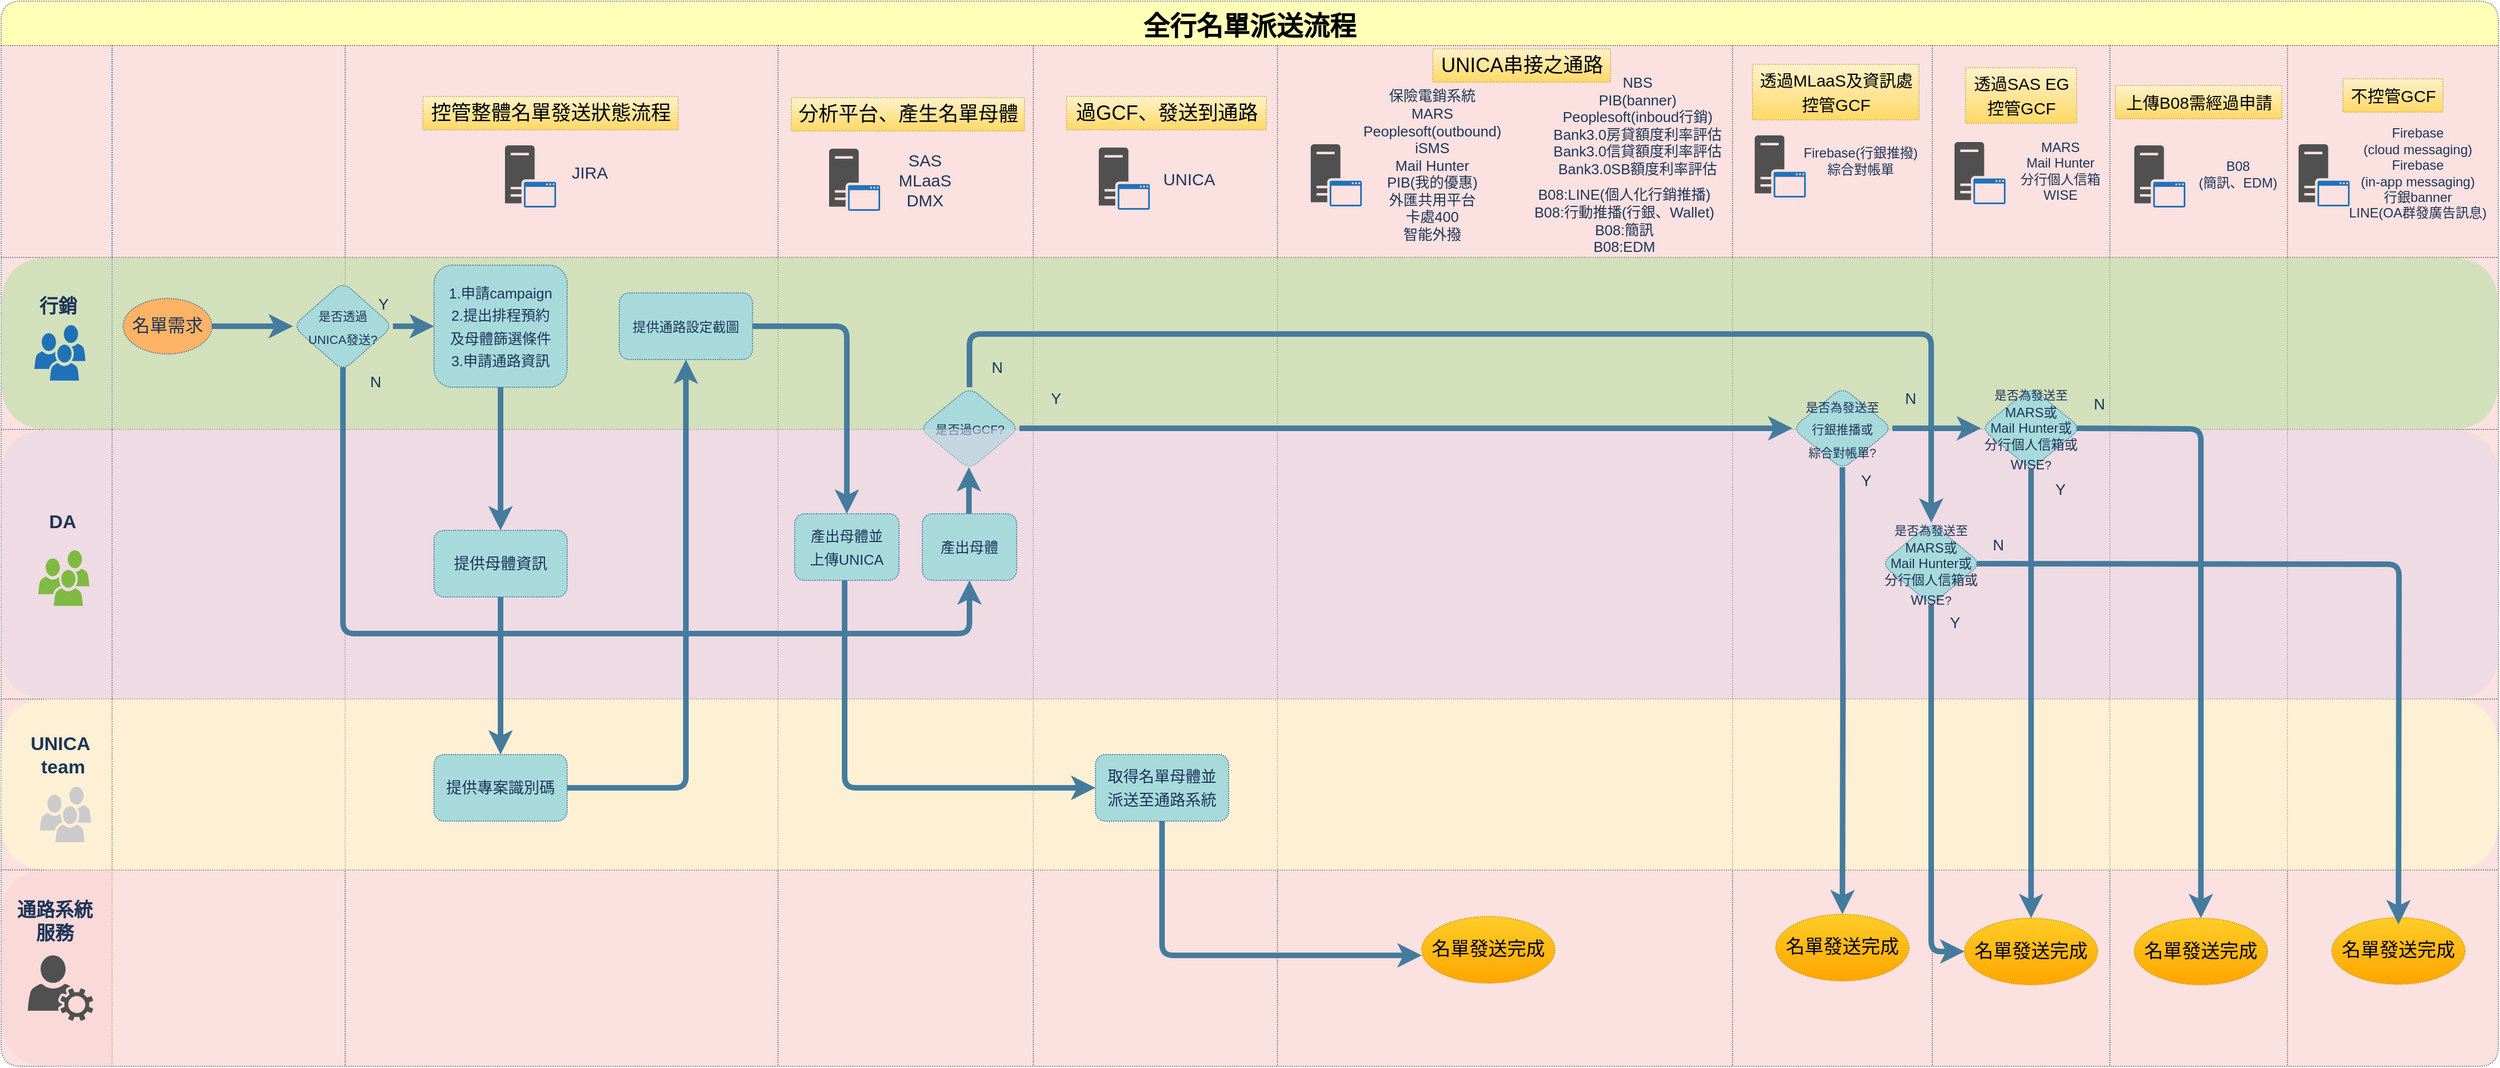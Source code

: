<mxfile version="20.0.1" type="github">
  <diagram id="puESU1Xp0VZ92eHGtiXO" name="全行名單流程">
    <mxGraphModel dx="1408" dy="748" grid="1" gridSize="10" guides="1" tooltips="1" connect="1" arrows="1" fold="1" page="1" pageScale="1" pageWidth="1600" pageHeight="900" math="0" shadow="0">
      <root>
        <mxCell id="0" />
        <mxCell id="1" parent="0" />
        <mxCell id="UMTA41j7bZhNf6njEWew-1" value="全行名單派送流程" style="shape=table;childLayout=tableLayout;startSize=40;collapsible=0;recursiveResize=0;expand=0;fontStyle=1;rounded=1;strokeColor=#36393d;fillColor=#ffff88;fontSize=24;dashed=1;dashPattern=1 1;swimlaneFillColor=#F8CECC;arcSize=15;opacity=60;" parent="1" vertex="1">
          <mxGeometry x="80" y="40" width="2250" height="960" as="geometry" />
        </mxCell>
        <mxCell id="w_BIVJK4_qSYrG3gyEWa-11" style="shape=tableRow;horizontal=0;startSize=100;swimlaneHead=0;swimlaneBody=0;top=0;left=0;bottom=0;right=0;dropTarget=0;fillColor=none;collapsible=0;recursiveResize=0;expand=0;fontStyle=1;rounded=1;fontColor=#1D3557;strokeColor=#457B9D;dashed=1;dashPattern=1 1;" parent="UMTA41j7bZhNf6njEWew-1" vertex="1">
          <mxGeometry y="40" width="2250" height="191" as="geometry" />
        </mxCell>
        <mxCell id="5WM7OzFjDkamJJKNZSvt-9" style="swimlane;swimlaneHead=0;swimlaneBody=0;fontStyle=0;connectable=0;fillColor=none;startSize=0;collapsible=0;recursiveResize=0;expand=0;fontStyle=1;rounded=1;fontColor=#1D3557;strokeColor=#457B9D;dashed=1;dashPattern=1 1;" parent="w_BIVJK4_qSYrG3gyEWa-11" vertex="1">
          <mxGeometry x="100" width="210" height="191" as="geometry">
            <mxRectangle width="210" height="191" as="alternateBounds" />
          </mxGeometry>
        </mxCell>
        <mxCell id="w_BIVJK4_qSYrG3gyEWa-12" style="swimlane;swimlaneHead=0;swimlaneBody=0;fontStyle=0;connectable=0;fillColor=none;startSize=0;collapsible=0;recursiveResize=0;expand=0;fontStyle=1;rounded=1;fontColor=#1D3557;strokeColor=#457B9D;dashed=1;dashPattern=1 1;" parent="w_BIVJK4_qSYrG3gyEWa-11" vertex="1">
          <mxGeometry x="310" width="390" height="191" as="geometry">
            <mxRectangle width="390" height="191" as="alternateBounds" />
          </mxGeometry>
        </mxCell>
        <mxCell id="w_BIVJK4_qSYrG3gyEWa-28" value="&lt;font style=&quot;font-size: 15px;&quot;&gt;JIRA&lt;/font&gt;" style="text;html=1;resizable=0;autosize=1;align=center;verticalAlign=middle;points=[];fillColor=none;strokeColor=none;rounded=1;fontColor=#1D3557;fontSize=25;dashed=1;dashPattern=1 1;" parent="w_BIVJK4_qSYrG3gyEWa-12" vertex="1">
          <mxGeometry x="195" y="90" width="50" height="40" as="geometry" />
        </mxCell>
        <mxCell id="SjREfzZsGC1jxPRMe95D-23" value="" style="pointerEvents=1;shadow=0;dashed=1;html=1;strokeColor=none;fillColor=#505050;labelPosition=center;verticalLabelPosition=bottom;verticalAlign=top;outlineConnect=0;align=center;shape=mxgraph.office.servers.application_server_blue;rounded=1;fontSize=20;fontColor=#1D3557;dashPattern=1 1;" parent="w_BIVJK4_qSYrG3gyEWa-12" vertex="1">
          <mxGeometry x="144" y="90" width="46" height="56" as="geometry" />
        </mxCell>
        <mxCell id="jLm4mOwfWfzToB2sMfA3-2" value="控管整體名單發送狀態流程" style="text;html=1;resizable=0;autosize=1;align=center;verticalAlign=middle;points=[];fillColor=#fff2cc;strokeColor=#d6b656;rounded=0;dashed=1;dashPattern=1 1;fontSize=18;gradientColor=#ffd966;" parent="w_BIVJK4_qSYrG3gyEWa-12" vertex="1">
          <mxGeometry x="70" y="46" width="230" height="30" as="geometry" />
        </mxCell>
        <mxCell id="w_BIVJK4_qSYrG3gyEWa-13" style="swimlane;swimlaneHead=0;swimlaneBody=0;fontStyle=0;connectable=0;fillColor=none;startSize=0;collapsible=0;recursiveResize=0;expand=0;fontStyle=1;rounded=1;fontColor=#1D3557;strokeColor=#457B9D;dashed=1;dashPattern=1 1;" parent="w_BIVJK4_qSYrG3gyEWa-11" vertex="1">
          <mxGeometry x="700" width="230" height="191" as="geometry">
            <mxRectangle width="230" height="191" as="alternateBounds" />
          </mxGeometry>
        </mxCell>
        <mxCell id="SjREfzZsGC1jxPRMe95D-1" value="&lt;div style=&quot;font-size: 15px;&quot;&gt;&lt;font style=&quot;font-size: 15px;&quot;&gt;SAS&lt;/font&gt;&lt;/div&gt;&lt;div style=&quot;font-size: 15px;&quot;&gt;&lt;font style=&quot;font-size: 15px;&quot;&gt;MLaaS&lt;/font&gt;&lt;/div&gt;&lt;div style=&quot;font-size: 15px;&quot;&gt;&lt;font style=&quot;font-size: 15px;&quot;&gt;DMX&lt;/font&gt;&lt;/div&gt;" style="text;html=1;resizable=0;autosize=1;align=center;verticalAlign=middle;points=[];fillColor=none;strokeColor=none;rounded=1;fontSize=15;fontColor=#1D3557;dashed=1;dashPattern=1 1;" parent="w_BIVJK4_qSYrG3gyEWa-13" vertex="1">
          <mxGeometry x="102" y="91" width="60" height="60" as="geometry" />
        </mxCell>
        <mxCell id="SjREfzZsGC1jxPRMe95D-24" value="" style="pointerEvents=1;shadow=0;dashed=1;html=1;strokeColor=none;fillColor=#505050;labelPosition=center;verticalLabelPosition=bottom;verticalAlign=top;outlineConnect=0;align=center;shape=mxgraph.office.servers.application_server_blue;rounded=1;fontSize=20;fontColor=#1D3557;dashPattern=1 1;" parent="w_BIVJK4_qSYrG3gyEWa-13" vertex="1">
          <mxGeometry x="46" y="93" width="46" height="56" as="geometry" />
        </mxCell>
        <mxCell id="QNSCKvZcCUtr9aruzuNG-1" value="分析平台、產生名單母體" style="text;html=1;resizable=0;autosize=1;align=center;verticalAlign=middle;points=[];fillColor=#fff2cc;strokeColor=#d6b656;rounded=0;dashed=1;dashPattern=1 1;fontSize=18;gradientColor=#ffd966;" parent="w_BIVJK4_qSYrG3gyEWa-13" vertex="1">
          <mxGeometry x="12" y="47" width="210" height="30" as="geometry" />
        </mxCell>
        <mxCell id="w_BIVJK4_qSYrG3gyEWa-14" style="swimlane;swimlaneHead=0;swimlaneBody=0;fontStyle=0;connectable=0;fillColor=none;startSize=0;collapsible=0;recursiveResize=0;expand=0;fontStyle=1;rounded=1;fontColor=#1D3557;strokeColor=#457B9D;dashed=1;dashPattern=1 1;" parent="w_BIVJK4_qSYrG3gyEWa-11" vertex="1">
          <mxGeometry x="930" width="220" height="191" as="geometry">
            <mxRectangle width="220" height="191" as="alternateBounds" />
          </mxGeometry>
        </mxCell>
        <mxCell id="SjREfzZsGC1jxPRMe95D-25" value="" style="pointerEvents=1;shadow=0;dashed=1;html=1;strokeColor=none;fillColor=#505050;labelPosition=center;verticalLabelPosition=bottom;verticalAlign=top;outlineConnect=0;align=center;shape=mxgraph.office.servers.application_server_blue;rounded=1;fontSize=20;fontColor=#1D3557;dashPattern=1 1;" parent="w_BIVJK4_qSYrG3gyEWa-14" vertex="1">
          <mxGeometry x="59" y="92" width="46" height="56" as="geometry" />
        </mxCell>
        <mxCell id="SjREfzZsGC1jxPRMe95D-26" value="&lt;div style=&quot;font-size: 15px;&quot;&gt;UNICA&lt;/div&gt;" style="text;html=1;resizable=0;autosize=1;align=center;verticalAlign=middle;points=[];fillColor=none;strokeColor=none;rounded=1;fontSize=15;fontColor=#1D3557;dashed=1;dashPattern=1 1;" parent="w_BIVJK4_qSYrG3gyEWa-14" vertex="1">
          <mxGeometry x="110" y="110" width="60" height="20" as="geometry" />
        </mxCell>
        <mxCell id="QNSCKvZcCUtr9aruzuNG-2" value="過GCF、發送到通路" style="text;html=1;resizable=0;autosize=1;align=center;verticalAlign=middle;points=[];fillColor=#fff2cc;strokeColor=#d6b656;rounded=0;dashed=1;dashPattern=1 1;fontSize=18;gradientColor=#ffd966;" parent="w_BIVJK4_qSYrG3gyEWa-14" vertex="1">
          <mxGeometry x="30" y="46" width="180" height="30" as="geometry" />
        </mxCell>
        <mxCell id="SjREfzZsGC1jxPRMe95D-9" style="swimlane;swimlaneHead=0;swimlaneBody=0;fontStyle=0;connectable=0;fillColor=none;startSize=0;collapsible=0;recursiveResize=0;expand=0;fontStyle=1;rounded=1;fontColor=#1D3557;strokeColor=#457B9D;dashed=1;dashPattern=1 1;" parent="w_BIVJK4_qSYrG3gyEWa-11" vertex="1">
          <mxGeometry x="1150" width="410" height="191" as="geometry">
            <mxRectangle width="410" height="191" as="alternateBounds" />
          </mxGeometry>
        </mxCell>
        <mxCell id="SjREfzZsGC1jxPRMe95D-27" value="" style="pointerEvents=1;shadow=0;dashed=1;html=1;strokeColor=none;fillColor=#505050;labelPosition=center;verticalLabelPosition=bottom;verticalAlign=top;outlineConnect=0;align=center;shape=mxgraph.office.servers.application_server_blue;rounded=1;fontSize=20;fontColor=#1D3557;dashPattern=1 1;" parent="SjREfzZsGC1jxPRMe95D-9" vertex="1">
          <mxGeometry x="30" y="89" width="46" height="56" as="geometry" />
        </mxCell>
        <mxCell id="SjREfzZsGC1jxPRMe95D-29" value="&lt;div style=&quot;font-size: 13px;&quot;&gt;NBS&lt;/div&gt;&lt;div style=&quot;font-size: 13px;&quot;&gt;PIB(banner)&lt;/div&gt;&lt;div style=&quot;font-size: 13px;&quot;&gt;Peoplesoft(inboud行銷)&lt;/div&gt;&lt;div style=&quot;font-size: 13px;&quot;&gt;&lt;span style=&quot;background-color: initial; font-size: 13px;&quot;&gt;Bank3.0房貸額度利率評估&lt;/span&gt;&lt;br style=&quot;font-size: 13px;&quot;&gt;&lt;/div&gt;&lt;div style=&quot;font-size: 13px;&quot;&gt;Bank3.0信貸額度利率評估&lt;/div&gt;&lt;div style=&quot;font-size: 13px;&quot;&gt;Bank3.0SB額度利率評估&lt;/div&gt;&lt;div style=&quot;font-size: 13px;&quot;&gt;&lt;br style=&quot;font-size: 13px;&quot;&gt;&lt;/div&gt;" style="text;html=1;resizable=0;autosize=1;align=center;verticalAlign=middle;points=[];fillColor=none;strokeColor=none;rounded=1;fontSize=13;fontColor=#1D3557;dashed=1;dashPattern=1 1;" parent="SjREfzZsGC1jxPRMe95D-9" vertex="1">
          <mxGeometry x="239" y="20" width="170" height="120" as="geometry" />
        </mxCell>
        <mxCell id="SjREfzZsGC1jxPRMe95D-30" value="&lt;font style=&quot;font-size: 13px;&quot;&gt;B08:LINE(個人化行銷推播)&lt;br style=&quot;font-size: 13px;&quot;&gt;B08:行動推播(行銀、Wallet)&lt;br style=&quot;font-size: 13px;&quot;&gt;B08:簡訊&lt;br style=&quot;font-size: 13px;&quot;&gt;B08:EDM&lt;br style=&quot;font-size: 13px;&quot;&gt;&lt;/font&gt;" style="text;html=1;resizable=0;autosize=1;align=center;verticalAlign=middle;points=[];fillColor=none;strokeColor=none;rounded=1;fontSize=13;fontColor=#1D3557;dashed=1;dashPattern=1 1;" parent="SjREfzZsGC1jxPRMe95D-9" vertex="1">
          <mxGeometry x="222" y="123" width="180" height="70" as="geometry" />
        </mxCell>
        <mxCell id="QNSCKvZcCUtr9aruzuNG-3" value="&lt;div style=&quot;font-size: 13px;&quot;&gt;保險電銷系統&lt;/div&gt;&lt;div style=&quot;font-size: 13px;&quot;&gt;MARS&lt;/div&gt;&lt;div style=&quot;font-size: 13px;&quot;&gt;Peoplesoft(outbound)&lt;/div&gt;&lt;div style=&quot;font-size: 13px;&quot;&gt;iSMS&lt;/div&gt;&lt;div style=&quot;font-size: 13px;&quot;&gt;Mail Hunter&lt;/div&gt;&lt;div style=&quot;font-size: 13px;&quot;&gt;PIB(我的優惠)&lt;/div&gt;&lt;div style=&quot;font-size: 13px;&quot;&gt;外匯共用平台&lt;/div&gt;&lt;div style=&quot;font-size: 13px;&quot;&gt;卡處400&lt;/div&gt;&lt;div style=&quot;font-size: 13px;&quot;&gt;智能外撥&lt;/div&gt;" style="text;html=1;resizable=0;autosize=1;align=center;verticalAlign=middle;points=[];fillColor=none;strokeColor=none;rounded=0;dashed=1;dashPattern=1 1;fontSize=13;fontColor=#1D3557;" parent="SjREfzZsGC1jxPRMe95D-9" vertex="1">
          <mxGeometry x="69" y="33" width="140" height="150" as="geometry" />
        </mxCell>
        <mxCell id="QNSCKvZcCUtr9aruzuNG-17" value="UNICA串接之通路" style="text;html=1;resizable=0;autosize=1;align=center;verticalAlign=middle;points=[];fillColor=#fff2cc;strokeColor=#d6b656;rounded=0;dashed=1;dashPattern=1 1;fontSize=18;gradientColor=#ffd966;" parent="SjREfzZsGC1jxPRMe95D-9" vertex="1">
          <mxGeometry x="140" y="3" width="160" height="30" as="geometry" />
        </mxCell>
        <mxCell id="SjREfzZsGC1jxPRMe95D-6" style="swimlane;swimlaneHead=0;swimlaneBody=0;fontStyle=0;connectable=0;fillColor=none;startSize=0;collapsible=0;recursiveResize=0;expand=0;fontStyle=1;rounded=1;fontColor=#1D3557;strokeColor=#457B9D;dashed=1;dashPattern=1 1;" parent="w_BIVJK4_qSYrG3gyEWa-11" vertex="1">
          <mxGeometry x="1560" width="180" height="191" as="geometry">
            <mxRectangle width="180" height="191" as="alternateBounds" />
          </mxGeometry>
        </mxCell>
        <mxCell id="SjREfzZsGC1jxPRMe95D-31" value="" style="pointerEvents=1;shadow=0;dashed=1;html=1;strokeColor=none;fillColor=#505050;labelPosition=center;verticalLabelPosition=bottom;verticalAlign=top;outlineConnect=0;align=center;shape=mxgraph.office.servers.application_server_blue;rounded=1;fontSize=20;fontColor=#1D3557;dashPattern=1 1;" parent="SjREfzZsGC1jxPRMe95D-6" vertex="1">
          <mxGeometry x="20" y="81" width="46" height="56" as="geometry" />
        </mxCell>
        <mxCell id="SjREfzZsGC1jxPRMe95D-32" value="&lt;div style=&quot;font-size: 12px;&quot;&gt;&lt;font style=&quot;font-size: 12px;&quot;&gt;Firebase(行銀推撥)&lt;/font&gt;&lt;/div&gt;&lt;div style=&quot;font-size: 12px;&quot;&gt;&lt;font style=&quot;font-size: 12px;&quot;&gt;綜合對帳單&lt;/font&gt;&lt;/div&gt;" style="text;html=1;resizable=0;autosize=1;align=center;verticalAlign=middle;points=[];fillColor=none;strokeColor=none;rounded=1;fontSize=12;fontColor=#1D3557;dashed=1;dashPattern=1 1;" parent="SjREfzZsGC1jxPRMe95D-6" vertex="1">
          <mxGeometry x="55" y="89" width="120" height="30" as="geometry" />
        </mxCell>
        <mxCell id="QNSCKvZcCUtr9aruzuNG-18" value="&lt;font style=&quot;font-size: 15px;&quot;&gt;透過MLaaS及資訊處&lt;br&gt;控管GCF&lt;/font&gt;" style="text;html=1;resizable=0;autosize=1;align=center;verticalAlign=middle;points=[];fillColor=#fff2cc;strokeColor=#d6b656;rounded=0;dashed=1;dashPattern=1 1;fontSize=18;gradientColor=#ffd966;" parent="SjREfzZsGC1jxPRMe95D-6" vertex="1">
          <mxGeometry x="18" y="17" width="150" height="50" as="geometry" />
        </mxCell>
        <mxCell id="SjREfzZsGC1jxPRMe95D-3" style="swimlane;swimlaneHead=0;swimlaneBody=0;fontStyle=0;connectable=0;fillColor=none;startSize=0;collapsible=0;recursiveResize=0;expand=0;fontStyle=1;rounded=1;fontColor=#1D3557;strokeColor=#457B9D;dashed=1;dashPattern=1 1;" parent="w_BIVJK4_qSYrG3gyEWa-11" vertex="1">
          <mxGeometry x="1740" width="160" height="191" as="geometry">
            <mxRectangle width="160" height="191" as="alternateBounds" />
          </mxGeometry>
        </mxCell>
        <mxCell id="SjREfzZsGC1jxPRMe95D-33" value="" style="pointerEvents=1;shadow=0;dashed=1;html=1;strokeColor=none;fillColor=#505050;labelPosition=center;verticalLabelPosition=bottom;verticalAlign=top;outlineConnect=0;align=center;shape=mxgraph.office.servers.application_server_blue;rounded=1;fontSize=20;fontColor=#1D3557;dashPattern=1 1;" parent="SjREfzZsGC1jxPRMe95D-3" vertex="1">
          <mxGeometry x="20" y="87" width="46" height="56" as="geometry" />
        </mxCell>
        <mxCell id="SjREfzZsGC1jxPRMe95D-34" value="&lt;div style=&quot;font-size: 12px;&quot;&gt;&lt;div&gt;MARS&lt;/div&gt;&lt;div&gt;Mail Hunter&lt;/div&gt;&lt;div&gt;分行個人信箱&lt;/div&gt;&lt;div&gt;WISE&lt;/div&gt;&lt;/div&gt;" style="text;html=1;resizable=0;autosize=1;align=center;verticalAlign=middle;points=[];fillColor=none;strokeColor=none;rounded=1;fontSize=12;fontColor=#1D3557;dashed=1;dashPattern=1 1;" parent="SjREfzZsGC1jxPRMe95D-3" vertex="1">
          <mxGeometry x="70" y="83" width="90" height="60" as="geometry" />
        </mxCell>
        <mxCell id="xFturlOaTy55xNONetLh-1" value="&lt;font style=&quot;font-size: 15px;&quot;&gt;透過SAS EG&lt;br&gt;控管GCF&lt;/font&gt;" style="text;html=1;resizable=0;autosize=1;align=center;verticalAlign=middle;points=[];fillColor=#fff2cc;strokeColor=#d6b656;rounded=0;dashed=1;dashPattern=1 1;fontSize=18;gradientColor=#ffd966;" parent="SjREfzZsGC1jxPRMe95D-3" vertex="1">
          <mxGeometry x="30" y="20" width="100" height="50" as="geometry" />
        </mxCell>
        <mxCell id="w_BIVJK4_qSYrG3gyEWa-15" style="swimlane;swimlaneHead=0;swimlaneBody=0;fontStyle=0;connectable=0;fillColor=none;startSize=0;collapsible=0;recursiveResize=0;expand=0;fontStyle=1;rounded=1;fontColor=#1D3557;strokeColor=#457B9D;dashed=1;dashPattern=1 1;" parent="w_BIVJK4_qSYrG3gyEWa-11" vertex="1">
          <mxGeometry x="1900" width="160" height="191" as="geometry">
            <mxRectangle width="160" height="191" as="alternateBounds" />
          </mxGeometry>
        </mxCell>
        <mxCell id="SjREfzZsGC1jxPRMe95D-41" value="" style="pointerEvents=1;shadow=0;dashed=1;html=1;strokeColor=none;fillColor=#505050;labelPosition=center;verticalLabelPosition=bottom;verticalAlign=top;outlineConnect=0;align=center;shape=mxgraph.office.servers.application_server_blue;rounded=1;fontSize=20;fontColor=#1D3557;dashPattern=1 1;" parent="w_BIVJK4_qSYrG3gyEWa-15" vertex="1">
          <mxGeometry x="22" y="90" width="46" height="56" as="geometry" />
        </mxCell>
        <mxCell id="SjREfzZsGC1jxPRMe95D-42" value="&lt;div style=&quot;font-size: 12px;&quot;&gt;&lt;div&gt;B08&lt;/div&gt;&lt;div&gt;(簡訊、EDM)&lt;/div&gt;&lt;/div&gt;" style="text;html=1;resizable=0;autosize=1;align=center;verticalAlign=middle;points=[];fillColor=none;strokeColor=none;rounded=1;fontSize=12;fontColor=#1D3557;dashed=1;dashPattern=1 1;" parent="w_BIVJK4_qSYrG3gyEWa-15" vertex="1">
          <mxGeometry x="70" y="101" width="90" height="30" as="geometry" />
        </mxCell>
        <mxCell id="xFturlOaTy55xNONetLh-2" value="&lt;font style=&quot;font-size: 15px;&quot;&gt;上傳B08需經過申請&lt;br&gt;&lt;/font&gt;" style="text;html=1;resizable=0;autosize=1;align=center;verticalAlign=middle;points=[];fillColor=#fff2cc;strokeColor=#d6b656;rounded=0;dashed=1;dashPattern=1 1;fontSize=18;gradientColor=#ffd966;" parent="w_BIVJK4_qSYrG3gyEWa-15" vertex="1">
          <mxGeometry x="5" y="36" width="150" height="30" as="geometry" />
        </mxCell>
        <mxCell id="SjREfzZsGC1jxPRMe95D-37" style="swimlane;swimlaneHead=0;swimlaneBody=0;fontStyle=0;connectable=0;fillColor=none;startSize=0;collapsible=0;recursiveResize=0;expand=0;fontStyle=1;rounded=1;fontColor=#1D3557;strokeColor=#457B9D;dashed=1;dashPattern=1 1;" parent="w_BIVJK4_qSYrG3gyEWa-11" vertex="1">
          <mxGeometry x="2060" width="190" height="191" as="geometry">
            <mxRectangle width="190" height="191" as="alternateBounds" />
          </mxGeometry>
        </mxCell>
        <mxCell id="SjREfzZsGC1jxPRMe95D-36" value="&lt;div style=&quot;&quot;&gt;&lt;div style=&quot;&quot;&gt;Firebase&lt;/div&gt;&lt;div style=&quot;&quot;&gt;(cloud messaging)&lt;/div&gt;&lt;div style=&quot;&quot;&gt;Firebase&lt;/div&gt;&lt;div style=&quot;&quot;&gt;(in-app messaging)&lt;/div&gt;&lt;div style=&quot;&quot;&gt;行銀banner&lt;/div&gt;&lt;div style=&quot;&quot;&gt;LINE(OA群發廣告訊息)&lt;/div&gt;&lt;/div&gt;" style="text;html=1;resizable=0;autosize=1;align=center;verticalAlign=middle;points=[];fillColor=none;strokeColor=none;rounded=1;fontSize=12;fontColor=#1D3557;dashed=1;dashPattern=1 1;" parent="SjREfzZsGC1jxPRMe95D-37" vertex="1">
          <mxGeometry x="47" y="70" width="140" height="90" as="geometry" />
        </mxCell>
        <mxCell id="SjREfzZsGC1jxPRMe95D-35" value="" style="pointerEvents=1;shadow=0;dashed=1;html=1;strokeColor=none;fillColor=#505050;labelPosition=center;verticalLabelPosition=bottom;verticalAlign=top;outlineConnect=0;align=center;shape=mxgraph.office.servers.application_server_blue;rounded=1;fontSize=20;fontColor=#1D3557;dashPattern=1 1;" parent="SjREfzZsGC1jxPRMe95D-37" vertex="1">
          <mxGeometry x="10" y="89" width="46" height="56" as="geometry" />
        </mxCell>
        <mxCell id="xFturlOaTy55xNONetLh-3" value="&lt;font style=&quot;font-size: 15px;&quot;&gt;不控管GCF&lt;br&gt;&lt;/font&gt;" style="text;html=1;resizable=0;autosize=1;align=center;verticalAlign=middle;points=[];fillColor=#fff2cc;strokeColor=#d6b656;rounded=0;dashed=1;dashPattern=1 1;fontSize=18;gradientColor=#ffd966;" parent="SjREfzZsGC1jxPRMe95D-37" vertex="1">
          <mxGeometry x="50" y="30" width="90" height="30" as="geometry" />
        </mxCell>
        <mxCell id="w_BIVJK4_qSYrG3gyEWa-6" style="shape=tableRow;horizontal=0;startSize=100;swimlaneHead=0;swimlaneBody=0;top=0;left=0;bottom=0;right=0;dropTarget=0;fillColor=#B9E0A5;collapsible=0;recursiveResize=0;expand=0;fontStyle=1;rounded=1;fontColor=#1D3557;strokeColor=#457B9D;dashed=1;dashPattern=1 1;swimlaneFillColor=#B9E0A5;opacity=60;" parent="UMTA41j7bZhNf6njEWew-1" vertex="1">
          <mxGeometry y="231" width="2250" height="155" as="geometry" />
        </mxCell>
        <mxCell id="5WM7OzFjDkamJJKNZSvt-10" style="swimlane;swimlaneHead=0;swimlaneBody=0;fontStyle=0;connectable=0;fillColor=#B9E0A5;startSize=0;collapsible=0;recursiveResize=0;expand=0;fontStyle=1;rounded=1;fontColor=#1D3557;strokeColor=#457B9D;dashed=1;dashPattern=1 1;" parent="w_BIVJK4_qSYrG3gyEWa-6" vertex="1">
          <mxGeometry x="100" width="210" height="155" as="geometry">
            <mxRectangle width="210" height="155" as="alternateBounds" />
          </mxGeometry>
        </mxCell>
        <mxCell id="5WM7OzFjDkamJJKNZSvt-2" value="&lt;font style=&quot;font-size: 16px;&quot;&gt;名單需求&lt;/font&gt;" style="ellipse;whiteSpace=wrap;html=1;rounded=1;fontSize=17;fontColor=#1D3557;strokeColor=#457B9D;fillColor=#FFB366;dashed=1;dashPattern=1 1;" parent="5WM7OzFjDkamJJKNZSvt-10" vertex="1">
          <mxGeometry x="10" y="37" width="80" height="50" as="geometry" />
        </mxCell>
        <mxCell id="5WM7OzFjDkamJJKNZSvt-20" value="&lt;font style=&quot;font-size: 14px;&quot;&gt;N&lt;/font&gt;" style="text;html=1;resizable=0;autosize=1;align=center;verticalAlign=middle;points=[];fillColor=none;strokeColor=none;rounded=1;fontSize=13;fontColor=#1D3557;dashed=1;dashPattern=1 1;" parent="5WM7OzFjDkamJJKNZSvt-10" vertex="1">
          <mxGeometry x="222" y="102" width="30" height="20" as="geometry" />
        </mxCell>
        <mxCell id="w_BIVJK4_qSYrG3gyEWa-7" value="" style="swimlane;swimlaneHead=0;swimlaneBody=0;fontStyle=0;connectable=0;fillColor=#B9E0A5;startSize=0;collapsible=0;recursiveResize=0;expand=0;fontStyle=1;rounded=1;fontColor=#1D3557;strokeColor=#457B9D;dashed=1;dashPattern=1 1;" parent="w_BIVJK4_qSYrG3gyEWa-6" vertex="1">
          <mxGeometry x="310" width="390" height="155" as="geometry">
            <mxRectangle width="390" height="155" as="alternateBounds" />
          </mxGeometry>
        </mxCell>
        <mxCell id="5WM7OzFjDkamJJKNZSvt-15" value="&lt;font style=&quot;font-size: 13px;&quot;&gt;1.申請campaign&lt;br&gt;2.提出排程預約&lt;br&gt;及母體篩選條件&lt;br&gt;3.申請通路資訊&lt;br&gt;&lt;/font&gt;" style="whiteSpace=wrap;html=1;fontSize=17;fillColor=#A8DADC;strokeColor=#457B9D;fontColor=#1D3557;rounded=1;dashed=1;dashPattern=1 1;" parent="w_BIVJK4_qSYrG3gyEWa-7" vertex="1">
          <mxGeometry x="80" y="7" width="120" height="110" as="geometry" />
        </mxCell>
        <mxCell id="5WM7OzFjDkamJJKNZSvt-5" value="&lt;font style=&quot;font-size: 11px;&quot;&gt;是否透過&lt;br&gt;UNICA發送?&lt;/font&gt;" style="rhombus;whiteSpace=wrap;html=1;fontSize=17;fillColor=#A8DADC;strokeColor=#457B9D;fontColor=#1D3557;rounded=1;dashed=1;dashPattern=1 1;" parent="w_BIVJK4_qSYrG3gyEWa-7" vertex="1">
          <mxGeometry x="-47" y="22" width="90" height="80" as="geometry" />
        </mxCell>
        <mxCell id="5WM7OzFjDkamJJKNZSvt-16" value="" style="edgeStyle=orthogonalEdgeStyle;rounded=1;orthogonalLoop=1;jettySize=auto;html=1;fontSize=11;fontColor=#1D3557;strokeColor=#457B9D;fillColor=#A8DADC;jumpSize=13;strokeWidth=5;exitX=1;exitY=0.5;exitDx=0;exitDy=0;" parent="w_BIVJK4_qSYrG3gyEWa-7" source="5WM7OzFjDkamJJKNZSvt-5" target="5WM7OzFjDkamJJKNZSvt-15" edge="1">
          <mxGeometry relative="1" as="geometry">
            <mxPoint x="20" y="62" as="sourcePoint" />
          </mxGeometry>
        </mxCell>
        <mxCell id="5WM7OzFjDkamJJKNZSvt-17" value="&lt;font style=&quot;font-size: 14px;&quot;&gt;Y&lt;/font&gt;" style="text;html=1;resizable=0;autosize=1;align=center;verticalAlign=middle;points=[];fillColor=none;strokeColor=none;rounded=1;fontSize=13;fontColor=#1D3557;dashed=1;dashPattern=1 1;" parent="w_BIVJK4_qSYrG3gyEWa-7" vertex="1">
          <mxGeometry x="24" y="32" width="20" height="20" as="geometry" />
        </mxCell>
        <mxCell id="w_BIVJK4_qSYrG3gyEWa-8" style="swimlane;swimlaneHead=0;swimlaneBody=0;fontStyle=0;connectable=0;fillColor=#B9E0A5;startSize=0;collapsible=0;recursiveResize=0;expand=0;fontStyle=1;rounded=1;fontColor=#1D3557;strokeColor=#457B9D;dashed=1;dashPattern=1 1;" parent="w_BIVJK4_qSYrG3gyEWa-6" vertex="1">
          <mxGeometry x="700" width="230" height="155" as="geometry">
            <mxRectangle width="230" height="155" as="alternateBounds" />
          </mxGeometry>
        </mxCell>
        <mxCell id="5WM7OzFjDkamJJKNZSvt-79" value="&lt;font style=&quot;font-size: 12px;&quot;&gt;提供通路設定截圖&lt;/font&gt;" style="whiteSpace=wrap;html=1;fontSize=17;fillColor=#A8DADC;strokeColor=#457B9D;fontColor=#1D3557;rounded=1;dashed=1;dashPattern=1 1;" parent="w_BIVJK4_qSYrG3gyEWa-8" vertex="1">
          <mxGeometry x="-143" y="32" width="120" height="60" as="geometry" />
        </mxCell>
        <mxCell id="5lU_nhnVXa3-YzZA6gmE-12" value="&lt;font style=&quot;font-size: 11px;&quot;&gt;是否過GCF?&lt;/font&gt;" style="rhombus;whiteSpace=wrap;html=1;fontSize=17;fillColor=#A8DADC;strokeColor=#457B9D;fontColor=#1D3557;rounded=1;dashed=1;dashPattern=1 1;" vertex="1" parent="w_BIVJK4_qSYrG3gyEWa-8">
          <mxGeometry x="127.5" y="117" width="90" height="74" as="geometry" />
        </mxCell>
        <mxCell id="w_BIVJK4_qSYrG3gyEWa-9" style="swimlane;swimlaneHead=0;swimlaneBody=0;fontStyle=0;connectable=0;fillColor=#B9E0A5;startSize=0;collapsible=0;recursiveResize=0;expand=0;fontStyle=1;rounded=1;fontColor=#1D3557;strokeColor=#457B9D;dashed=1;dashPattern=1 1;" parent="w_BIVJK4_qSYrG3gyEWa-6" vertex="1">
          <mxGeometry x="930" width="220" height="155" as="geometry">
            <mxRectangle width="220" height="155" as="alternateBounds" />
          </mxGeometry>
        </mxCell>
        <mxCell id="5WM7OzFjDkamJJKNZSvt-28" value="&lt;font style=&quot;font-size: 14px;&quot;&gt;N&lt;/font&gt;" style="text;html=1;resizable=0;autosize=1;align=center;verticalAlign=middle;points=[];fillColor=none;strokeColor=none;rounded=1;fontSize=13;fontColor=#1D3557;dashed=1;dashPattern=1 1;arcSize=50;" parent="w_BIVJK4_qSYrG3gyEWa-9" vertex="1">
          <mxGeometry x="-48" y="88.5" width="30" height="20" as="geometry" />
        </mxCell>
        <mxCell id="5WM7OzFjDkamJJKNZSvt-62" value="&lt;font style=&quot;font-size: 14px;&quot;&gt;Y&lt;/font&gt;" style="text;html=1;resizable=0;autosize=1;align=center;verticalAlign=middle;points=[];fillColor=none;strokeColor=none;rounded=1;fontSize=13;fontColor=#1D3557;dashed=1;dashPattern=1 1;" parent="w_BIVJK4_qSYrG3gyEWa-9" vertex="1">
          <mxGeometry x="10" y="117" width="20" height="20" as="geometry" />
        </mxCell>
        <mxCell id="SjREfzZsGC1jxPRMe95D-10" style="swimlane;swimlaneHead=0;swimlaneBody=0;fontStyle=0;connectable=0;fillColor=none;startSize=0;collapsible=0;recursiveResize=0;expand=0;fontStyle=1;rounded=1;fontColor=#1D3557;strokeColor=#457B9D;dashed=1;dashPattern=1 1;" parent="w_BIVJK4_qSYrG3gyEWa-6" vertex="1">
          <mxGeometry x="1150" width="410" height="155" as="geometry">
            <mxRectangle width="410" height="155" as="alternateBounds" />
          </mxGeometry>
        </mxCell>
        <mxCell id="SjREfzZsGC1jxPRMe95D-7" style="swimlane;swimlaneHead=0;swimlaneBody=0;fontStyle=0;connectable=0;fillColor=none;startSize=0;collapsible=0;recursiveResize=0;expand=0;fontStyle=1;rounded=1;fontColor=#1D3557;strokeColor=#457B9D;dashed=1;dashPattern=1 1;" parent="w_BIVJK4_qSYrG3gyEWa-6" vertex="1">
          <mxGeometry x="1560" width="180" height="155" as="geometry">
            <mxRectangle width="180" height="155" as="alternateBounds" />
          </mxGeometry>
        </mxCell>
        <mxCell id="LSdo99gwDcRK3MonjKgG-8" value="&lt;font style=&quot;font-size: 14px;&quot;&gt;N&lt;/font&gt;" style="text;html=1;resizable=0;autosize=1;align=center;verticalAlign=middle;points=[];fillColor=none;strokeColor=none;rounded=1;fontSize=13;fontColor=#1D3557;dashed=1;dashPattern=1 1;arcSize=50;" parent="SjREfzZsGC1jxPRMe95D-7" vertex="1">
          <mxGeometry x="145" y="117" width="30" height="20" as="geometry" />
        </mxCell>
        <mxCell id="SjREfzZsGC1jxPRMe95D-4" style="swimlane;swimlaneHead=0;swimlaneBody=0;fontStyle=0;connectable=0;fillColor=none;startSize=0;collapsible=0;recursiveResize=0;expand=0;fontStyle=1;rounded=1;fontColor=#1D3557;strokeColor=#457B9D;dashed=1;dashPattern=1 1;" parent="w_BIVJK4_qSYrG3gyEWa-6" vertex="1">
          <mxGeometry x="1740" width="160" height="155" as="geometry">
            <mxRectangle width="160" height="155" as="alternateBounds" />
          </mxGeometry>
        </mxCell>
        <mxCell id="LSdo99gwDcRK3MonjKgG-10" value="&lt;font style=&quot;font-size: 14px;&quot;&gt;N&lt;/font&gt;" style="text;html=1;resizable=0;autosize=1;align=center;verticalAlign=middle;points=[];fillColor=none;strokeColor=none;rounded=1;fontSize=13;fontColor=#1D3557;dashed=1;dashPattern=1 1;arcSize=50;" parent="SjREfzZsGC1jxPRMe95D-4" vertex="1">
          <mxGeometry x="135" y="122" width="30" height="20" as="geometry" />
        </mxCell>
        <mxCell id="w_BIVJK4_qSYrG3gyEWa-10" style="swimlane;swimlaneHead=0;swimlaneBody=0;fontStyle=0;connectable=0;fillColor=none;startSize=0;collapsible=0;recursiveResize=0;expand=0;fontStyle=1;rounded=1;fontColor=#1D3557;strokeColor=#457B9D;dashed=1;dashPattern=1 1;" parent="w_BIVJK4_qSYrG3gyEWa-6" vertex="1">
          <mxGeometry x="1900" width="160" height="155" as="geometry">
            <mxRectangle width="160" height="155" as="alternateBounds" />
          </mxGeometry>
        </mxCell>
        <mxCell id="SjREfzZsGC1jxPRMe95D-38" style="swimlane;swimlaneHead=0;swimlaneBody=0;fontStyle=0;connectable=0;fillColor=none;startSize=0;collapsible=0;recursiveResize=0;expand=0;fontStyle=1;rounded=1;fontColor=#1D3557;strokeColor=#457B9D;dashed=1;dashPattern=1 1;" parent="w_BIVJK4_qSYrG3gyEWa-6" vertex="1">
          <mxGeometry x="2060" width="190" height="155" as="geometry">
            <mxRectangle width="190" height="155" as="alternateBounds" />
          </mxGeometry>
        </mxCell>
        <mxCell id="5WM7OzFjDkamJJKNZSvt-6" value="" style="edgeStyle=orthogonalEdgeStyle;rounded=1;orthogonalLoop=1;jettySize=auto;html=1;fontSize=17;fontColor=#1D3557;strokeColor=#457B9D;fillColor=#A8DADC;jumpSize=13;strokeWidth=5;" parent="w_BIVJK4_qSYrG3gyEWa-6" source="5WM7OzFjDkamJJKNZSvt-2" target="5WM7OzFjDkamJJKNZSvt-5" edge="1">
          <mxGeometry relative="1" as="geometry">
            <mxPoint x="250" y="62" as="targetPoint" />
          </mxGeometry>
        </mxCell>
        <mxCell id="w_BIVJK4_qSYrG3gyEWa-17" style="shape=tableRow;horizontal=0;startSize=100;swimlaneHead=0;swimlaneBody=0;top=0;left=0;bottom=0;right=0;dropTarget=0;fillColor=#e1d5e7;collapsible=0;recursiveResize=0;expand=0;fontStyle=1;rounded=1;strokeColor=#333333;dashed=1;dashPattern=1 1;swimlaneFillColor=#E1D5E7;opacity=50;gradientColor=none;" parent="UMTA41j7bZhNf6njEWew-1" vertex="1">
          <mxGeometry y="386" width="2250" height="243" as="geometry" />
        </mxCell>
        <mxCell id="5WM7OzFjDkamJJKNZSvt-11" style="swimlane;swimlaneHead=0;swimlaneBody=0;fontStyle=0;connectable=0;fillColor=none;startSize=0;collapsible=0;recursiveResize=0;expand=0;fontStyle=1;rounded=1;fontColor=#1D3557;strokeColor=#457B9D;dashed=1;dashPattern=1 1;" parent="w_BIVJK4_qSYrG3gyEWa-17" vertex="1">
          <mxGeometry x="100" width="210" height="243" as="geometry">
            <mxRectangle width="210" height="243" as="alternateBounds" />
          </mxGeometry>
        </mxCell>
        <mxCell id="w_BIVJK4_qSYrG3gyEWa-18" style="swimlane;swimlaneHead=0;swimlaneBody=0;fontStyle=0;connectable=0;fillColor=none;startSize=0;collapsible=0;recursiveResize=0;expand=0;fontStyle=1;rounded=1;fontColor=#1D3557;strokeColor=#457B9D;dashed=1;dashPattern=1 1;" parent="w_BIVJK4_qSYrG3gyEWa-17" vertex="1">
          <mxGeometry x="310" width="390" height="243" as="geometry">
            <mxRectangle width="390" height="243" as="alternateBounds" />
          </mxGeometry>
        </mxCell>
        <mxCell id="5WM7OzFjDkamJJKNZSvt-85" value="&lt;font style=&quot;font-size: 14px;&quot;&gt;提供母體資訊&lt;/font&gt;" style="whiteSpace=wrap;html=1;fontSize=17;fillColor=#A8DADC;strokeColor=#457B9D;fontColor=#1D3557;rounded=1;dashed=1;dashPattern=1 1;" parent="w_BIVJK4_qSYrG3gyEWa-18" vertex="1">
          <mxGeometry x="80" y="91" width="120" height="60" as="geometry" />
        </mxCell>
        <mxCell id="w_BIVJK4_qSYrG3gyEWa-19" style="swimlane;swimlaneHead=0;swimlaneBody=0;fontStyle=0;connectable=0;fillColor=none;startSize=0;collapsible=0;recursiveResize=0;expand=0;fontStyle=1;rounded=1;fontColor=#1D3557;strokeColor=#457B9D;dashed=1;dashPattern=1 1;" parent="w_BIVJK4_qSYrG3gyEWa-17" vertex="1">
          <mxGeometry x="700" width="230" height="243" as="geometry">
            <mxRectangle width="230" height="243" as="alternateBounds" />
          </mxGeometry>
        </mxCell>
        <mxCell id="5WM7OzFjDkamJJKNZSvt-18" value="&lt;font style=&quot;font-size: 13px;&quot;&gt;產出母體並&lt;br&gt;上傳UNICA&lt;/font&gt;" style="whiteSpace=wrap;html=1;fontSize=17;fillColor=#A8DADC;strokeColor=#457B9D;fontColor=#1D3557;rounded=1;dashed=1;dashPattern=1 1;" parent="w_BIVJK4_qSYrG3gyEWa-19" vertex="1">
          <mxGeometry x="15" y="76" width="94" height="60" as="geometry" />
        </mxCell>
        <mxCell id="5lU_nhnVXa3-YzZA6gmE-3" value="&lt;font style=&quot;font-size: 13px;&quot;&gt;產出母體&lt;/font&gt;" style="whiteSpace=wrap;html=1;fontSize=17;fillColor=#A8DADC;strokeColor=#457B9D;fontColor=#1D3557;rounded=1;dashed=1;dashPattern=1 1;" vertex="1" parent="w_BIVJK4_qSYrG3gyEWa-19">
          <mxGeometry x="130" y="76" width="85" height="60" as="geometry" />
        </mxCell>
        <mxCell id="w_BIVJK4_qSYrG3gyEWa-20" style="swimlane;swimlaneHead=0;swimlaneBody=0;fontStyle=0;connectable=0;fillColor=none;startSize=0;collapsible=0;recursiveResize=0;expand=0;fontStyle=1;rounded=1;fontColor=#1D3557;strokeColor=#457B9D;dashed=1;dashPattern=1 1;" parent="w_BIVJK4_qSYrG3gyEWa-17" vertex="1">
          <mxGeometry x="930" width="220" height="243" as="geometry">
            <mxRectangle width="220" height="243" as="alternateBounds" />
          </mxGeometry>
        </mxCell>
        <mxCell id="SjREfzZsGC1jxPRMe95D-11" style="swimlane;swimlaneHead=0;swimlaneBody=0;fontStyle=0;connectable=0;fillColor=none;startSize=0;collapsible=0;recursiveResize=0;expand=0;fontStyle=1;rounded=1;fontColor=#1D3557;strokeColor=#457B9D;dashed=1;dashPattern=1 1;" parent="w_BIVJK4_qSYrG3gyEWa-17" vertex="1">
          <mxGeometry x="1150" width="410" height="243" as="geometry">
            <mxRectangle width="410" height="243" as="alternateBounds" />
          </mxGeometry>
        </mxCell>
        <mxCell id="SjREfzZsGC1jxPRMe95D-8" style="swimlane;swimlaneHead=0;swimlaneBody=0;fontStyle=0;connectable=0;fillColor=none;startSize=0;collapsible=0;recursiveResize=0;expand=0;fontStyle=1;rounded=1;fontColor=#1D3557;strokeColor=#457B9D;dashed=1;dashPattern=1 1;" parent="w_BIVJK4_qSYrG3gyEWa-17" vertex="1">
          <mxGeometry x="1560" width="180" height="243" as="geometry">
            <mxRectangle width="180" height="243" as="alternateBounds" />
          </mxGeometry>
        </mxCell>
        <mxCell id="5lU_nhnVXa3-YzZA6gmE-16" value="&lt;font style=&quot;font-size: 11px;&quot;&gt;是否為發送至&lt;br&gt;行銀推播或&lt;br&gt;綜合對帳單?&lt;/font&gt;" style="rhombus;whiteSpace=wrap;html=1;fontSize=17;fillColor=#A8DADC;strokeColor=#457B9D;fontColor=#1D3557;rounded=1;dashed=1;dashPattern=1 1;" vertex="1" parent="SjREfzZsGC1jxPRMe95D-8">
          <mxGeometry x="54" y="-38" width="90" height="74" as="geometry" />
        </mxCell>
        <mxCell id="LSdo99gwDcRK3MonjKgG-12" value="&lt;font style=&quot;font-size: 14px;&quot;&gt;Y&lt;/font&gt;" style="text;html=1;resizable=0;autosize=1;align=center;verticalAlign=middle;points=[];fillColor=none;strokeColor=none;rounded=1;fontSize=13;fontColor=#1D3557;dashed=1;dashPattern=1 1;arcSize=50;" parent="SjREfzZsGC1jxPRMe95D-8" vertex="1">
          <mxGeometry x="110" y="36" width="20" height="20" as="geometry" />
        </mxCell>
        <mxCell id="SjREfzZsGC1jxPRMe95D-5" style="swimlane;swimlaneHead=0;swimlaneBody=0;fontStyle=0;connectable=0;fillColor=none;startSize=0;collapsible=0;recursiveResize=0;expand=0;fontStyle=1;rounded=1;fontColor=#1D3557;strokeColor=#457B9D;dashed=1;dashPattern=1 1;" parent="w_BIVJK4_qSYrG3gyEWa-17" vertex="1">
          <mxGeometry x="1740" width="160" height="243" as="geometry">
            <mxRectangle width="160" height="243" as="alternateBounds" />
          </mxGeometry>
        </mxCell>
        <mxCell id="LSdo99gwDcRK3MonjKgG-7" value="&lt;font style=&quot;font-size: 14px;&quot;&gt;Y&lt;/font&gt;" style="text;html=1;resizable=0;autosize=1;align=center;verticalAlign=middle;points=[];fillColor=none;strokeColor=none;rounded=1;fontSize=13;fontColor=#1D3557;dashed=1;dashPattern=1 1;" parent="SjREfzZsGC1jxPRMe95D-5" vertex="1">
          <mxGeometry x="105" y="44" width="20" height="20" as="geometry" />
        </mxCell>
        <mxCell id="5lU_nhnVXa3-YzZA6gmE-32" value="&lt;span style=&quot;font-size: 11px;&quot;&gt;是否為發送至&lt;/span&gt;&lt;br style=&quot;font-size: 11px;&quot;&gt;&lt;div style=&quot;font-size: 12px;&quot;&gt;MARS或&lt;/div&gt;&lt;div style=&quot;font-size: 12px;&quot;&gt;Mail Hunter或&lt;/div&gt;&lt;div style=&quot;font-size: 12px;&quot;&gt;分行個人信箱或&lt;/div&gt;&lt;span style=&quot;font-size: 12px; background-color: initial;&quot;&gt;WISE&lt;/span&gt;&lt;span style=&quot;font-size: 11px;&quot;&gt;?&lt;/span&gt;" style="rhombus;whiteSpace=wrap;html=1;fontSize=17;fillColor=#A8DADC;strokeColor=#457B9D;fontColor=#1D3557;rounded=1;dashed=1;dashPattern=1 1;" vertex="1" parent="SjREfzZsGC1jxPRMe95D-5">
          <mxGeometry x="-46" y="84" width="90" height="74" as="geometry" />
        </mxCell>
        <mxCell id="5lU_nhnVXa3-YzZA6gmE-36" value="&lt;font style=&quot;font-size: 14px;&quot;&gt;Y&lt;/font&gt;" style="text;html=1;resizable=0;autosize=1;align=center;verticalAlign=middle;points=[];fillColor=none;strokeColor=none;rounded=1;fontSize=13;fontColor=#1D3557;dashed=1;dashPattern=1 1;" vertex="1" parent="SjREfzZsGC1jxPRMe95D-5">
          <mxGeometry x="10" y="164" width="20" height="20" as="geometry" />
        </mxCell>
        <mxCell id="5lU_nhnVXa3-YzZA6gmE-37" value="&lt;font style=&quot;font-size: 14px;&quot;&gt;N&lt;/font&gt;" style="text;html=1;resizable=0;autosize=1;align=center;verticalAlign=middle;points=[];fillColor=none;strokeColor=none;rounded=1;fontSize=13;fontColor=#1D3557;dashed=1;dashPattern=1 1;arcSize=50;" vertex="1" parent="SjREfzZsGC1jxPRMe95D-5">
          <mxGeometry x="44" y="94" width="30" height="20" as="geometry" />
        </mxCell>
        <mxCell id="w_BIVJK4_qSYrG3gyEWa-21" style="swimlane;swimlaneHead=0;swimlaneBody=0;fontStyle=0;connectable=0;fillColor=none;startSize=0;collapsible=0;recursiveResize=0;expand=0;fontStyle=1;rounded=1;fontColor=#1D3557;strokeColor=#457B9D;dashed=1;dashPattern=1 1;" parent="w_BIVJK4_qSYrG3gyEWa-17" vertex="1">
          <mxGeometry x="1900" width="160" height="243" as="geometry">
            <mxRectangle width="160" height="243" as="alternateBounds" />
          </mxGeometry>
        </mxCell>
        <mxCell id="SjREfzZsGC1jxPRMe95D-39" style="swimlane;swimlaneHead=0;swimlaneBody=0;fontStyle=0;connectable=0;fillColor=none;startSize=0;collapsible=0;recursiveResize=0;expand=0;fontStyle=1;rounded=1;fontColor=#1D3557;strokeColor=#457B9D;dashed=1;dashPattern=1 1;" parent="w_BIVJK4_qSYrG3gyEWa-17" vertex="1">
          <mxGeometry x="2060" width="190" height="243" as="geometry">
            <mxRectangle width="190" height="243" as="alternateBounds" />
          </mxGeometry>
        </mxCell>
        <mxCell id="SjREfzZsGC1jxPRMe95D-12" style="shape=tableRow;horizontal=0;startSize=100;swimlaneHead=0;swimlaneBody=0;top=0;left=0;bottom=0;right=0;dropTarget=0;fillColor=#FFFFCC;collapsible=0;recursiveResize=0;expand=0;fontStyle=1;rounded=1;strokeColor=#36393d;dashed=1;dashPattern=1 1;swimlaneFillColor=#FFFFCC;opacity=50;" parent="UMTA41j7bZhNf6njEWew-1" vertex="1">
          <mxGeometry y="629" width="2250" height="154" as="geometry" />
        </mxCell>
        <mxCell id="5WM7OzFjDkamJJKNZSvt-12" style="swimlane;swimlaneHead=0;swimlaneBody=0;fontStyle=0;connectable=0;fillColor=none;startSize=0;collapsible=0;recursiveResize=0;expand=0;fontStyle=1;rounded=1;fontColor=#1D3557;strokeColor=#457B9D;dashed=1;dashPattern=1 1;" parent="SjREfzZsGC1jxPRMe95D-12" vertex="1">
          <mxGeometry x="100" width="210" height="154" as="geometry">
            <mxRectangle width="210" height="154" as="alternateBounds" />
          </mxGeometry>
        </mxCell>
        <mxCell id="SjREfzZsGC1jxPRMe95D-13" style="swimlane;swimlaneHead=0;swimlaneBody=0;fontStyle=0;connectable=0;fillColor=none;startSize=0;collapsible=0;recursiveResize=0;expand=0;fontStyle=1;rounded=1;fontColor=#1D3557;strokeColor=#457B9D;dashed=1;dashPattern=1 1;" parent="SjREfzZsGC1jxPRMe95D-12" vertex="1">
          <mxGeometry x="310" width="390" height="154" as="geometry">
            <mxRectangle width="390" height="154" as="alternateBounds" />
          </mxGeometry>
        </mxCell>
        <mxCell id="5WM7OzFjDkamJJKNZSvt-72" value="&lt;font style=&quot;font-size: 14px;&quot;&gt;提供專案識別碼&lt;/font&gt;" style="whiteSpace=wrap;html=1;fontSize=17;fillColor=#A8DADC;strokeColor=#457B9D;fontColor=#1D3557;rounded=1;dashed=1;dashPattern=1 1;" parent="SjREfzZsGC1jxPRMe95D-13" vertex="1">
          <mxGeometry x="80" y="50" width="120" height="60" as="geometry" />
        </mxCell>
        <mxCell id="SjREfzZsGC1jxPRMe95D-14" style="swimlane;swimlaneHead=0;swimlaneBody=0;fontStyle=0;connectable=0;fillColor=none;startSize=0;collapsible=0;recursiveResize=0;expand=0;fontStyle=1;rounded=1;fontColor=#1D3557;strokeColor=#457B9D;dashed=1;dashPattern=1 1;" parent="SjREfzZsGC1jxPRMe95D-12" vertex="1">
          <mxGeometry x="700" width="230" height="154" as="geometry">
            <mxRectangle width="230" height="154" as="alternateBounds" />
          </mxGeometry>
        </mxCell>
        <mxCell id="SjREfzZsGC1jxPRMe95D-15" style="swimlane;swimlaneHead=0;swimlaneBody=0;fontStyle=0;connectable=0;fillColor=none;startSize=0;collapsible=0;recursiveResize=0;expand=0;fontStyle=1;rounded=1;fontColor=#1D3557;strokeColor=#457B9D;dashed=1;dashPattern=1 1;" parent="SjREfzZsGC1jxPRMe95D-12" vertex="1">
          <mxGeometry x="930" width="220" height="154" as="geometry">
            <mxRectangle width="220" height="154" as="alternateBounds" />
          </mxGeometry>
        </mxCell>
        <mxCell id="5WM7OzFjDkamJJKNZSvt-69" value="&lt;font style=&quot;font-size: 14px;&quot;&gt;取得名單母體並&lt;br&gt;派送至通路系統&lt;/font&gt;" style="whiteSpace=wrap;html=1;fontSize=17;fillColor=#A8DADC;strokeColor=#457B9D;fontColor=#1D3557;rounded=1;dashed=1;dashPattern=1 1;" parent="SjREfzZsGC1jxPRMe95D-15" vertex="1">
          <mxGeometry x="56" y="50" width="120" height="60" as="geometry" />
        </mxCell>
        <mxCell id="SjREfzZsGC1jxPRMe95D-16" style="swimlane;swimlaneHead=0;swimlaneBody=0;fontStyle=0;connectable=0;fillColor=none;startSize=0;collapsible=0;recursiveResize=0;expand=0;fontStyle=1;rounded=1;fontColor=#1D3557;strokeColor=#457B9D;dashed=1;dashPattern=1 1;" parent="SjREfzZsGC1jxPRMe95D-12" vertex="1">
          <mxGeometry x="1150" width="410" height="154" as="geometry">
            <mxRectangle width="410" height="154" as="alternateBounds" />
          </mxGeometry>
        </mxCell>
        <mxCell id="SjREfzZsGC1jxPRMe95D-17" style="swimlane;swimlaneHead=0;swimlaneBody=0;fontStyle=0;connectable=0;fillColor=none;startSize=0;collapsible=0;recursiveResize=0;expand=0;fontStyle=1;rounded=1;fontColor=#1D3557;strokeColor=#457B9D;dashed=1;dashPattern=1 1;" parent="SjREfzZsGC1jxPRMe95D-12" vertex="1">
          <mxGeometry x="1560" width="180" height="154" as="geometry">
            <mxRectangle width="180" height="154" as="alternateBounds" />
          </mxGeometry>
        </mxCell>
        <mxCell id="SjREfzZsGC1jxPRMe95D-18" style="swimlane;swimlaneHead=0;swimlaneBody=0;fontStyle=0;connectable=0;fillColor=none;startSize=0;collapsible=0;recursiveResize=0;expand=0;fontStyle=1;rounded=1;fontColor=#1D3557;strokeColor=#457B9D;dashed=1;dashPattern=1 1;" parent="SjREfzZsGC1jxPRMe95D-12" vertex="1">
          <mxGeometry x="1740" width="160" height="154" as="geometry">
            <mxRectangle width="160" height="154" as="alternateBounds" />
          </mxGeometry>
        </mxCell>
        <mxCell id="SjREfzZsGC1jxPRMe95D-19" style="swimlane;swimlaneHead=0;swimlaneBody=0;fontStyle=0;connectable=0;fillColor=none;startSize=0;collapsible=0;recursiveResize=0;expand=0;fontStyle=1;rounded=1;fontColor=#1D3557;strokeColor=#457B9D;dashed=1;dashPattern=1 1;" parent="SjREfzZsGC1jxPRMe95D-12" vertex="1">
          <mxGeometry x="1900" width="160" height="154" as="geometry">
            <mxRectangle width="160" height="154" as="alternateBounds" />
          </mxGeometry>
        </mxCell>
        <mxCell id="SjREfzZsGC1jxPRMe95D-40" style="swimlane;swimlaneHead=0;swimlaneBody=0;fontStyle=0;connectable=0;fillColor=none;startSize=0;collapsible=0;recursiveResize=0;expand=0;fontStyle=1;rounded=1;fontColor=#1D3557;strokeColor=#457B9D;dashed=1;dashPattern=1 1;" parent="SjREfzZsGC1jxPRMe95D-12" vertex="1">
          <mxGeometry x="2060" width="190" height="154" as="geometry">
            <mxRectangle width="190" height="154" as="alternateBounds" />
          </mxGeometry>
        </mxCell>
        <mxCell id="5WM7OzFjDkamJJKNZSvt-32" style="shape=tableRow;horizontal=0;startSize=100;swimlaneHead=0;swimlaneBody=0;top=0;left=0;bottom=0;right=0;dropTarget=0;fillColor=#F8CECC;collapsible=0;recursiveResize=0;expand=0;fontStyle=1;rounded=1;strokeColor=#b46504;dashed=1;dashPattern=1 1;opacity=40;" parent="UMTA41j7bZhNf6njEWew-1" vertex="1">
          <mxGeometry y="783" width="2250" height="177" as="geometry" />
        </mxCell>
        <mxCell id="5WM7OzFjDkamJJKNZSvt-33" style="swimlane;swimlaneHead=0;swimlaneBody=0;fontStyle=0;connectable=0;fillColor=#CCFFFF;startSize=0;collapsible=0;recursiveResize=0;expand=0;fontStyle=1;rounded=1;fontColor=#1D3557;strokeColor=#457B9D;dashed=1;dashPattern=1 1;opacity=40;" parent="5WM7OzFjDkamJJKNZSvt-32" vertex="1">
          <mxGeometry x="100" width="210" height="177" as="geometry">
            <mxRectangle width="210" height="177" as="alternateBounds" />
          </mxGeometry>
        </mxCell>
        <mxCell id="5WM7OzFjDkamJJKNZSvt-34" style="swimlane;swimlaneHead=0;swimlaneBody=0;fontStyle=0;connectable=0;fillColor=#FAD7AC;startSize=0;collapsible=0;recursiveResize=0;expand=0;fontStyle=1;rounded=1;fontColor=#1D3557;strokeColor=#457B9D;dashed=1;dashPattern=1 1;" parent="5WM7OzFjDkamJJKNZSvt-32" vertex="1">
          <mxGeometry x="310" width="390" height="177" as="geometry">
            <mxRectangle width="390" height="177" as="alternateBounds" />
          </mxGeometry>
        </mxCell>
        <mxCell id="5WM7OzFjDkamJJKNZSvt-35" style="swimlane;swimlaneHead=0;swimlaneBody=0;fontStyle=0;connectable=0;fillColor=none;startSize=0;collapsible=0;recursiveResize=0;expand=0;fontStyle=1;rounded=1;fontColor=#1D3557;strokeColor=#457B9D;dashed=1;dashPattern=1 1;" parent="5WM7OzFjDkamJJKNZSvt-32" vertex="1">
          <mxGeometry x="700" width="230" height="177" as="geometry">
            <mxRectangle width="230" height="177" as="alternateBounds" />
          </mxGeometry>
        </mxCell>
        <mxCell id="5WM7OzFjDkamJJKNZSvt-36" style="swimlane;swimlaneHead=0;swimlaneBody=0;fontStyle=0;connectable=0;fillColor=none;startSize=0;collapsible=0;recursiveResize=0;expand=0;fontStyle=1;rounded=1;fontColor=#1D3557;strokeColor=#457B9D;dashed=1;dashPattern=1 1;" parent="5WM7OzFjDkamJJKNZSvt-32" vertex="1">
          <mxGeometry x="930" width="220" height="177" as="geometry">
            <mxRectangle width="220" height="177" as="alternateBounds" />
          </mxGeometry>
        </mxCell>
        <mxCell id="5WM7OzFjDkamJJKNZSvt-37" style="swimlane;swimlaneHead=0;swimlaneBody=0;fontStyle=0;connectable=0;fillColor=none;startSize=0;collapsible=0;recursiveResize=0;expand=0;fontStyle=1;rounded=1;fontColor=#1D3557;strokeColor=#457B9D;dashed=1;dashPattern=1 1;" parent="5WM7OzFjDkamJJKNZSvt-32" vertex="1">
          <mxGeometry x="1150" width="410" height="177" as="geometry">
            <mxRectangle width="410" height="177" as="alternateBounds" />
          </mxGeometry>
        </mxCell>
        <mxCell id="5WM7OzFjDkamJJKNZSvt-46" value="名單發送完成" style="ellipse;whiteSpace=wrap;html=1;fontSize=17;fillColor=#ffcd28;strokeColor=#d79b00;rounded=1;dashed=1;dashPattern=1 1;gradientColor=#ffa500;" parent="5WM7OzFjDkamJJKNZSvt-37" vertex="1">
          <mxGeometry x="130" y="42" width="120" height="60" as="geometry" />
        </mxCell>
        <mxCell id="5WM7OzFjDkamJJKNZSvt-38" style="swimlane;swimlaneHead=0;swimlaneBody=0;fontStyle=0;connectable=0;fillColor=none;startSize=0;collapsible=0;recursiveResize=0;expand=0;fontStyle=1;rounded=1;fontColor=#1D3557;strokeColor=#457B9D;dashed=1;dashPattern=1 1;" parent="5WM7OzFjDkamJJKNZSvt-32" vertex="1">
          <mxGeometry x="1560" width="180" height="177" as="geometry">
            <mxRectangle width="180" height="177" as="alternateBounds" />
          </mxGeometry>
        </mxCell>
        <mxCell id="5WM7OzFjDkamJJKNZSvt-50" value="名單發送完成" style="ellipse;whiteSpace=wrap;html=1;fontSize=17;fillColor=#ffcd28;strokeColor=#d79b00;rounded=1;dashed=1;dashPattern=1 1;gradientColor=#ffa500;" parent="5WM7OzFjDkamJJKNZSvt-38" vertex="1">
          <mxGeometry x="39" y="40" width="120" height="60" as="geometry" />
        </mxCell>
        <mxCell id="5WM7OzFjDkamJJKNZSvt-39" style="swimlane;swimlaneHead=0;swimlaneBody=0;fontStyle=0;connectable=0;fillColor=#DAE8FC;startSize=0;collapsible=0;recursiveResize=0;expand=0;fontStyle=1;rounded=1;strokeColor=#6c8ebf;dashed=1;dashPattern=1 1;gradientColor=#7ea6e0;" parent="5WM7OzFjDkamJJKNZSvt-32" vertex="1">
          <mxGeometry x="1740" width="160" height="177" as="geometry">
            <mxRectangle width="160" height="177" as="alternateBounds" />
          </mxGeometry>
        </mxCell>
        <mxCell id="5WM7OzFjDkamJJKNZSvt-56" value="&lt;span style=&quot;&quot;&gt;名單發送完成&lt;/span&gt;" style="ellipse;whiteSpace=wrap;html=1;fontSize=17;fillColor=#ffcd28;strokeColor=#d79b00;rounded=1;dashed=1;dashPattern=1 1;gradientColor=#ffa500;" parent="5WM7OzFjDkamJJKNZSvt-39" vertex="1">
          <mxGeometry x="29" y="43.5" width="120" height="60" as="geometry" />
        </mxCell>
        <mxCell id="5WM7OzFjDkamJJKNZSvt-40" style="swimlane;swimlaneHead=0;swimlaneBody=0;fontStyle=0;connectable=0;fillColor=none;startSize=0;collapsible=0;recursiveResize=0;expand=0;fontStyle=1;rounded=1;fontColor=#1D3557;strokeColor=#457B9D;dashed=1;dashPattern=1 1;" parent="5WM7OzFjDkamJJKNZSvt-32" vertex="1">
          <mxGeometry x="1900" width="160" height="177" as="geometry">
            <mxRectangle width="160" height="177" as="alternateBounds" />
          </mxGeometry>
        </mxCell>
        <mxCell id="5WM7OzFjDkamJJKNZSvt-60" value="&lt;span style=&quot;&quot;&gt;名單發送完成&lt;/span&gt;" style="ellipse;whiteSpace=wrap;html=1;fontSize=17;fillColor=#ffcd28;strokeColor=#d79b00;rounded=1;dashed=1;dashPattern=1 1;gradientColor=#ffa500;" parent="5WM7OzFjDkamJJKNZSvt-40" vertex="1">
          <mxGeometry x="22" y="43.5" width="120" height="60" as="geometry" />
        </mxCell>
        <mxCell id="5WM7OzFjDkamJJKNZSvt-41" style="swimlane;swimlaneHead=0;swimlaneBody=0;fontStyle=0;connectable=0;fillColor=none;startSize=0;collapsible=0;recursiveResize=0;expand=0;fontStyle=1;rounded=1;fontColor=#1D3557;strokeColor=#457B9D;dashed=1;dashPattern=1 1;" parent="5WM7OzFjDkamJJKNZSvt-32" vertex="1">
          <mxGeometry x="2060" width="190" height="177" as="geometry">
            <mxRectangle width="190" height="177" as="alternateBounds" />
          </mxGeometry>
        </mxCell>
        <mxCell id="5WM7OzFjDkamJJKNZSvt-67" value="&lt;span style=&quot;&quot;&gt;名單發送完成&lt;/span&gt;" style="ellipse;whiteSpace=wrap;html=1;fontSize=17;fillColor=#ffcd28;strokeColor=#d79b00;rounded=1;dashed=1;dashPattern=1 1;gradientColor=#ffa500;" parent="5WM7OzFjDkamJJKNZSvt-41" vertex="1">
          <mxGeometry x="40" y="43" width="120" height="60" as="geometry" />
        </mxCell>
        <mxCell id="5WM7OzFjDkamJJKNZSvt-71" style="edgeStyle=orthogonalEdgeStyle;rounded=1;orthogonalLoop=1;jettySize=auto;html=1;fontSize=16;fontColor=#1D3557;strokeColor=#457B9D;fillColor=#A8DADC;exitX=0.5;exitY=1;exitDx=0;exitDy=0;jumpSize=13;strokeWidth=5;" parent="UMTA41j7bZhNf6njEWew-1" source="5WM7OzFjDkamJJKNZSvt-69" edge="1">
          <mxGeometry relative="1" as="geometry">
            <mxPoint x="1280" y="860" as="targetPoint" />
            <Array as="points">
              <mxPoint x="1151" y="860" />
              <mxPoint x="1278" y="860" />
            </Array>
          </mxGeometry>
        </mxCell>
        <mxCell id="5WM7OzFjDkamJJKNZSvt-84" style="edgeStyle=orthogonalEdgeStyle;rounded=1;orthogonalLoop=1;jettySize=auto;html=1;entryX=0.5;entryY=0;entryDx=0;entryDy=0;fontSize=15;fontColor=#1D3557;strokeColor=#457B9D;fillColor=#A8DADC;jumpSize=13;strokeWidth=5;" parent="UMTA41j7bZhNf6njEWew-1" source="5WM7OzFjDkamJJKNZSvt-79" target="5WM7OzFjDkamJJKNZSvt-18" edge="1">
          <mxGeometry relative="1" as="geometry" />
        </mxCell>
        <mxCell id="QNSCKvZcCUtr9aruzuNG-16" style="edgeStyle=orthogonalEdgeStyle;rounded=1;jumpSize=17;orthogonalLoop=1;jettySize=auto;html=1;entryX=0.5;entryY=1;entryDx=0;entryDy=0;fontSize=11;fontColor=#1D3557;strokeColor=#457B9D;strokeWidth=5;fillColor=#A8DADC;" parent="UMTA41j7bZhNf6njEWew-1" source="5WM7OzFjDkamJJKNZSvt-72" target="5WM7OzFjDkamJJKNZSvt-79" edge="1">
          <mxGeometry relative="1" as="geometry" />
        </mxCell>
        <mxCell id="5WM7OzFjDkamJJKNZSvt-86" value="" style="edgeStyle=orthogonalEdgeStyle;rounded=1;orthogonalLoop=1;jettySize=auto;html=1;fontSize=15;fontColor=#1D3557;strokeColor=#457B9D;fillColor=#A8DADC;jumpSize=13;strokeWidth=5;" parent="UMTA41j7bZhNf6njEWew-1" source="5WM7OzFjDkamJJKNZSvt-15" target="5WM7OzFjDkamJJKNZSvt-85" edge="1">
          <mxGeometry relative="1" as="geometry" />
        </mxCell>
        <mxCell id="xFturlOaTy55xNONetLh-4" style="edgeStyle=orthogonalEdgeStyle;rounded=1;jumpSize=17;orthogonalLoop=1;jettySize=auto;html=1;entryX=0.5;entryY=0;entryDx=0;entryDy=0;fontSize=24;fontColor=#1D3557;strokeColor=#457B9D;strokeWidth=5;fillColor=#A8DADC;" parent="UMTA41j7bZhNf6njEWew-1" source="5WM7OzFjDkamJJKNZSvt-85" target="5WM7OzFjDkamJJKNZSvt-72" edge="1">
          <mxGeometry relative="1" as="geometry" />
        </mxCell>
        <mxCell id="5lU_nhnVXa3-YzZA6gmE-7" style="edgeStyle=orthogonalEdgeStyle;rounded=1;orthogonalLoop=1;jettySize=auto;html=1;entryX=0;entryY=0.5;entryDx=0;entryDy=0;fontSize=13;strokeColor=#457B9D;strokeWidth=5;" edge="1" parent="UMTA41j7bZhNf6njEWew-1" source="5WM7OzFjDkamJJKNZSvt-18" target="5WM7OzFjDkamJJKNZSvt-69">
          <mxGeometry relative="1" as="geometry">
            <Array as="points">
              <mxPoint x="760" y="709" />
            </Array>
          </mxGeometry>
        </mxCell>
        <mxCell id="5lU_nhnVXa3-YzZA6gmE-9" value="" style="edgeStyle=orthogonalEdgeStyle;rounded=1;orthogonalLoop=1;jettySize=auto;html=1;fontSize=13;strokeColor=#457B9D;strokeWidth=5;" edge="1" parent="UMTA41j7bZhNf6njEWew-1" source="5lU_nhnVXa3-YzZA6gmE-3">
          <mxGeometry relative="1" as="geometry">
            <mxPoint x="872" y="420" as="targetPoint" />
          </mxGeometry>
        </mxCell>
        <mxCell id="5lU_nhnVXa3-YzZA6gmE-17" value="" style="edgeStyle=orthogonalEdgeStyle;rounded=1;orthogonalLoop=1;jettySize=auto;html=1;fontSize=13;strokeColor=#457B9D;strokeWidth=5;" edge="1" parent="UMTA41j7bZhNf6njEWew-1" source="5lU_nhnVXa3-YzZA6gmE-12" target="5lU_nhnVXa3-YzZA6gmE-16">
          <mxGeometry relative="1" as="geometry" />
        </mxCell>
        <mxCell id="5lU_nhnVXa3-YzZA6gmE-18" style="edgeStyle=orthogonalEdgeStyle;rounded=1;orthogonalLoop=1;jettySize=auto;html=1;fontSize=13;strokeColor=#457B9D;strokeWidth=5;" edge="1" parent="UMTA41j7bZhNf6njEWew-1" target="5WM7OzFjDkamJJKNZSvt-50">
          <mxGeometry relative="1" as="geometry">
            <mxPoint x="1659" y="420" as="sourcePoint" />
          </mxGeometry>
        </mxCell>
        <mxCell id="5lU_nhnVXa3-YzZA6gmE-33" value="" style="edgeStyle=orthogonalEdgeStyle;rounded=1;orthogonalLoop=1;jettySize=auto;html=1;fontSize=13;strokeColor=#457B9D;strokeWidth=5;" edge="1" parent="UMTA41j7bZhNf6njEWew-1" source="5lU_nhnVXa3-YzZA6gmE-12" target="5lU_nhnVXa3-YzZA6gmE-32">
          <mxGeometry relative="1" as="geometry">
            <Array as="points">
              <mxPoint x="873" y="300" />
              <mxPoint x="1739" y="300" />
            </Array>
          </mxGeometry>
        </mxCell>
        <mxCell id="5lU_nhnVXa3-YzZA6gmE-34" style="edgeStyle=orthogonalEdgeStyle;rounded=1;orthogonalLoop=1;jettySize=auto;html=1;entryX=0;entryY=0.5;entryDx=0;entryDy=0;fontSize=13;strokeColor=#457B9D;strokeWidth=5;" edge="1" parent="UMTA41j7bZhNf6njEWew-1" source="5lU_nhnVXa3-YzZA6gmE-32" target="5WM7OzFjDkamJJKNZSvt-56">
          <mxGeometry relative="1" as="geometry" />
        </mxCell>
        <mxCell id="SjREfzZsGC1jxPRMe95D-44" value="" style="pointerEvents=1;shadow=0;dashed=1;html=1;strokeColor=none;labelPosition=center;verticalLabelPosition=bottom;verticalAlign=top;outlineConnect=0;align=center;shape=mxgraph.office.users.users;fillColor=#2072B8;rounded=1;fontSize=12;fontColor=#1D3557;dashPattern=1 1;" parent="1" vertex="1">
          <mxGeometry x="110" y="332" width="46" height="50" as="geometry" />
        </mxCell>
        <mxCell id="SjREfzZsGC1jxPRMe95D-45" value="" style="pointerEvents=1;shadow=0;dashed=1;html=1;strokeColor=none;labelPosition=center;verticalLabelPosition=bottom;verticalAlign=top;outlineConnect=0;align=center;shape=mxgraph.office.users.users;fillColor=#7FBA42;rounded=1;fontSize=12;fontColor=#1D3557;dashPattern=1 1;" parent="1" vertex="1">
          <mxGeometry x="113.5" y="535" width="46" height="50" as="geometry" />
        </mxCell>
        <mxCell id="SjREfzZsGC1jxPRMe95D-46" value="" style="pointerEvents=1;shadow=0;dashed=1;html=1;strokeColor=none;labelPosition=center;verticalLabelPosition=bottom;verticalAlign=top;outlineConnect=0;align=center;shape=mxgraph.office.users.users;fillColor=#CCCBCB;rounded=1;fontSize=12;fontColor=#1D3557;dashPattern=1 1;" parent="1" vertex="1">
          <mxGeometry x="115" y="748" width="46" height="50" as="geometry" />
        </mxCell>
        <mxCell id="SjREfzZsGC1jxPRMe95D-47" value="&lt;font style=&quot;font-size: 17px;&quot;&gt;行銷&lt;/font&gt;" style="text;html=1;resizable=0;autosize=1;align=center;verticalAlign=middle;points=[];fillColor=none;strokeColor=none;rounded=1;fontSize=12;fontColor=#1D3557;fontStyle=1;dashed=1;dashPattern=1 1;" parent="1" vertex="1">
          <mxGeometry x="106" y="306" width="50" height="20" as="geometry" />
        </mxCell>
        <mxCell id="5WM7OzFjDkamJJKNZSvt-7" value="&lt;font style=&quot;font-size: 17px;&quot;&gt;DA&lt;/font&gt;" style="text;html=1;resizable=0;autosize=1;align=center;verticalAlign=middle;points=[];fillColor=none;strokeColor=none;rounded=1;fontSize=12;fontColor=#1D3557;fontStyle=1;dashed=1;dashPattern=1 1;" parent="1" vertex="1">
          <mxGeometry x="114.5" y="500" width="40" height="20" as="geometry" />
        </mxCell>
        <mxCell id="5WM7OzFjDkamJJKNZSvt-8" value="&lt;span style=&quot;font-size: 17px;&quot;&gt;UNICA&lt;/span&gt;&lt;br style=&quot;font-size: 17px;&quot;&gt;&lt;span style=&quot;font-size: 17px;&quot;&gt;&amp;nbsp;team&lt;/span&gt;" style="text;html=1;resizable=0;autosize=1;align=center;verticalAlign=middle;points=[];fillColor=none;strokeColor=none;rounded=1;fontSize=12;fontColor=#1D3557;fontStyle=1;dashed=1;dashPattern=1 1;" parent="1" vertex="1">
          <mxGeometry x="98" y="700" width="70" height="40" as="geometry" />
        </mxCell>
        <mxCell id="5WM7OzFjDkamJJKNZSvt-42" value="" style="pointerEvents=1;shadow=0;dashed=1;html=1;strokeColor=none;fillColor=#505050;labelPosition=center;verticalLabelPosition=bottom;verticalAlign=top;outlineConnect=0;align=center;shape=mxgraph.office.users.user_services;rounded=1;fontSize=11;fontColor=#1D3557;dashPattern=1 1;" parent="1" vertex="1">
          <mxGeometry x="104" y="900" width="59" height="59" as="geometry" />
        </mxCell>
        <mxCell id="5WM7OzFjDkamJJKNZSvt-43" value="&lt;span style=&quot;font-size: 17px;&quot;&gt;通路系統&lt;br&gt;服務&lt;br&gt;&lt;/span&gt;" style="text;html=1;resizable=0;autosize=1;align=center;verticalAlign=middle;points=[];fillColor=none;strokeColor=none;rounded=1;fontSize=12;fontColor=#1D3557;fontStyle=1;dashed=1;dashPattern=1 1;" parent="1" vertex="1">
          <mxGeometry x="88" y="850" width="80" height="40" as="geometry" />
        </mxCell>
        <mxCell id="5lU_nhnVXa3-YzZA6gmE-11" value="" style="edgeStyle=orthogonalEdgeStyle;rounded=1;orthogonalLoop=1;jettySize=auto;html=1;fontSize=13;strokeColor=#457B9D;strokeWidth=5;entryX=0.5;entryY=1;entryDx=0;entryDy=0;" edge="1" parent="1" target="5lU_nhnVXa3-YzZA6gmE-3">
          <mxGeometry relative="1" as="geometry">
            <mxPoint x="388" y="370" as="sourcePoint" />
            <mxPoint x="388" y="400" as="targetPoint" />
            <Array as="points">
              <mxPoint x="388" y="610" />
              <mxPoint x="953" y="610" />
            </Array>
          </mxGeometry>
        </mxCell>
        <mxCell id="5lU_nhnVXa3-YzZA6gmE-21" style="edgeStyle=orthogonalEdgeStyle;rounded=1;orthogonalLoop=1;jettySize=auto;html=1;entryX=0.5;entryY=0;entryDx=0;entryDy=0;fontSize=13;strokeColor=#457B9D;strokeWidth=5;" edge="1" parent="1" source="5lU_nhnVXa3-YzZA6gmE-19" target="5WM7OzFjDkamJJKNZSvt-56">
          <mxGeometry relative="1" as="geometry" />
        </mxCell>
        <mxCell id="5lU_nhnVXa3-YzZA6gmE-23" value="" style="edgeStyle=orthogonalEdgeStyle;rounded=1;orthogonalLoop=1;jettySize=auto;html=1;fontSize=13;strokeColor=#457B9D;strokeWidth=5;" edge="1" parent="1" target="5WM7OzFjDkamJJKNZSvt-60">
          <mxGeometry relative="1" as="geometry">
            <mxPoint x="1950" y="425" as="sourcePoint" />
            <mxPoint x="2017" y="425" as="targetPoint" />
          </mxGeometry>
        </mxCell>
        <mxCell id="5lU_nhnVXa3-YzZA6gmE-19" value="&lt;font style=&quot;font-size: 11px;&quot;&gt;是否為發送至&lt;br&gt;&lt;div style=&quot;font-size: 12px;&quot;&gt;MARS或&lt;/div&gt;&lt;div style=&quot;font-size: 12px;&quot;&gt;Mail Hunter或&lt;/div&gt;&lt;div style=&quot;font-size: 12px;&quot;&gt;分行個人信箱或&lt;/div&gt;&lt;span style=&quot;font-size: 12px; background-color: initial;&quot;&gt;WISE&lt;/span&gt;?&lt;/font&gt;" style="rhombus;whiteSpace=wrap;html=1;fontSize=17;fillColor=#A8DADC;strokeColor=#457B9D;fontColor=#1D3557;rounded=1;dashed=1;dashPattern=1 1;" vertex="1" parent="1">
          <mxGeometry x="1864" y="388" width="90" height="74" as="geometry" />
        </mxCell>
        <mxCell id="5lU_nhnVXa3-YzZA6gmE-20" value="" style="edgeStyle=orthogonalEdgeStyle;rounded=1;orthogonalLoop=1;jettySize=auto;html=1;fontSize=13;strokeColor=#457B9D;strokeWidth=5;" edge="1" parent="1" source="5lU_nhnVXa3-YzZA6gmE-16" target="5lU_nhnVXa3-YzZA6gmE-19">
          <mxGeometry relative="1" as="geometry" />
        </mxCell>
        <mxCell id="5lU_nhnVXa3-YzZA6gmE-35" style="edgeStyle=orthogonalEdgeStyle;rounded=1;orthogonalLoop=1;jettySize=auto;html=1;fontSize=13;strokeColor=#457B9D;strokeWidth=5;" edge="1" parent="1">
          <mxGeometry relative="1" as="geometry">
            <mxPoint x="2240" y="872" as="targetPoint" />
            <mxPoint x="1860" y="547" as="sourcePoint" />
          </mxGeometry>
        </mxCell>
      </root>
    </mxGraphModel>
  </diagram>
</mxfile>

